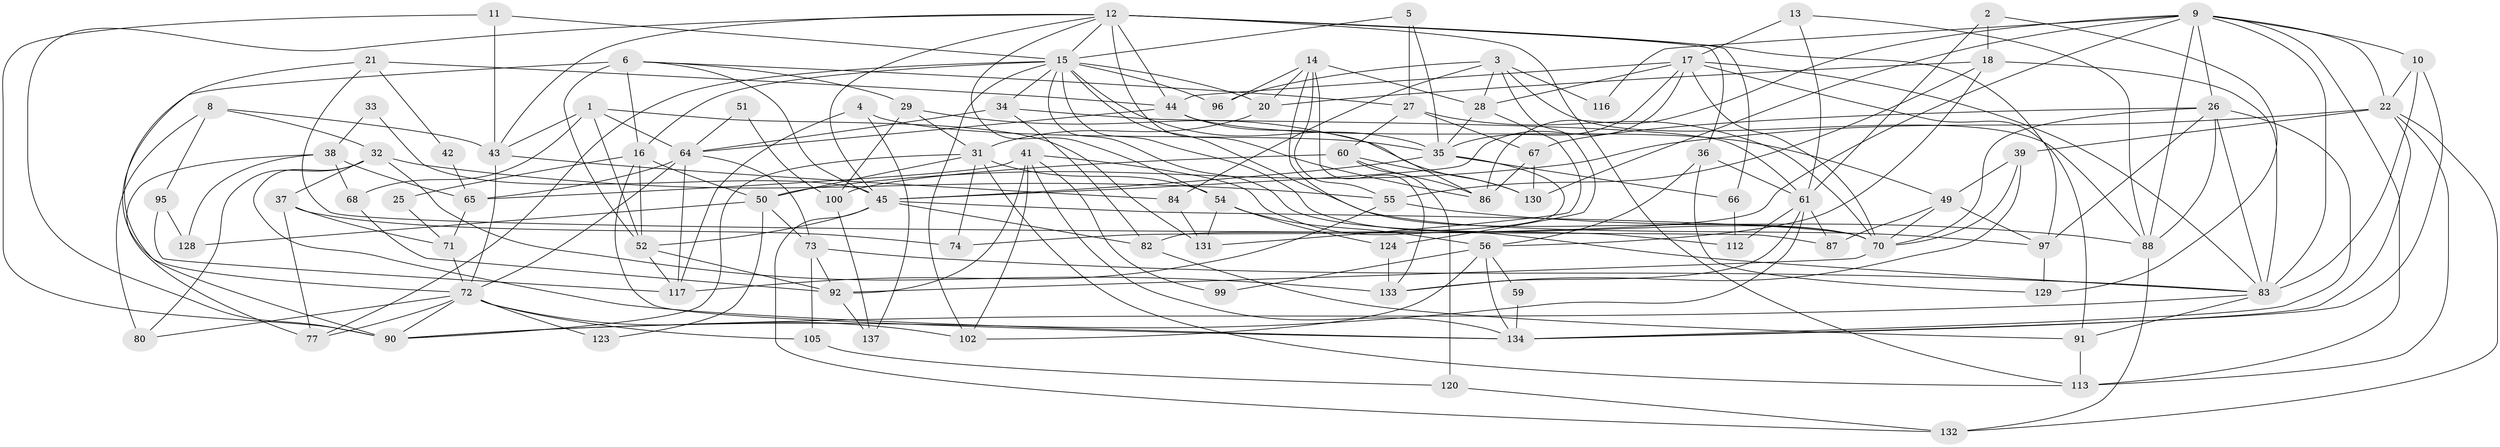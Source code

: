 // original degree distribution, {5: 0.1366906474820144, 3: 0.30935251798561153, 6: 0.07194244604316546, 2: 0.09352517985611511, 4: 0.3237410071942446, 8: 0.02158273381294964, 7: 0.04316546762589928}
// Generated by graph-tools (version 1.1) at 2025/41/03/06/25 10:41:52]
// undirected, 92 vertices, 225 edges
graph export_dot {
graph [start="1"]
  node [color=gray90,style=filled];
  1 [super="+19"];
  2 [super="+106"];
  3;
  4 [super="+138"];
  5;
  6 [super="+7"];
  8;
  9 [super="+62"];
  10;
  11;
  12 [super="+127"];
  13 [super="+109"];
  14 [super="+46"];
  15 [super="+24"];
  16 [super="+125"];
  17 [super="+23"];
  18;
  20;
  21 [super="+57"];
  22 [super="+47"];
  25;
  26;
  27 [super="+53"];
  28 [super="+30"];
  29 [super="+48"];
  31 [super="+81"];
  32 [super="+75"];
  33;
  34;
  35 [super="+79"];
  36;
  37 [super="+58"];
  38 [super="+40"];
  39 [super="+94"];
  41 [super="+89"];
  42;
  43 [super="+115"];
  44 [super="+101"];
  45 [super="+114"];
  49 [super="+119"];
  50 [super="+122"];
  51;
  52 [super="+126"];
  54 [super="+69"];
  55 [super="+111"];
  56 [super="+135"];
  59;
  60 [super="+139"];
  61 [super="+63"];
  64 [super="+76"];
  65 [super="+85"];
  66;
  67 [super="+121"];
  68;
  70 [super="+110"];
  71;
  72 [super="+93"];
  73 [super="+78"];
  74;
  77 [super="+107"];
  80;
  82;
  83 [super="+104"];
  84;
  86 [super="+108"];
  87;
  88 [super="+98"];
  90 [super="+118"];
  91;
  92;
  95;
  96;
  97 [super="+103"];
  99;
  100;
  102;
  105;
  112;
  113;
  116;
  117;
  120;
  123;
  124;
  128;
  129;
  130;
  131;
  132;
  133;
  134 [super="+136"];
  137;
  1 -- 43 [weight=2];
  1 -- 131;
  1 -- 68;
  1 -- 64 [weight=2];
  1 -- 52;
  2 -- 18;
  2 -- 61;
  2 -- 129;
  3 -- 96;
  3 -- 84;
  3 -- 116;
  3 -- 124;
  3 -- 28;
  3 -- 88;
  4 -- 117;
  4 -- 137;
  4 -- 35;
  5 -- 15;
  5 -- 35;
  5 -- 27;
  6 -- 45;
  6 -- 29;
  6 -- 16;
  6 -- 52;
  6 -- 27;
  6 -- 90 [weight=2];
  8 -- 80;
  8 -- 95;
  8 -- 43;
  8 -- 32;
  9 -- 113;
  9 -- 26;
  9 -- 10;
  9 -- 88;
  9 -- 116;
  9 -- 130;
  9 -- 83;
  9 -- 22;
  9 -- 86;
  9 -- 74;
  10 -- 22;
  10 -- 83;
  10 -- 134;
  11 -- 15;
  11 -- 90;
  11 -- 43;
  12 -- 66;
  12 -- 54;
  12 -- 86;
  12 -- 15;
  12 -- 97;
  12 -- 36;
  12 -- 43;
  12 -- 113;
  12 -- 45;
  12 -- 44;
  12 -- 90;
  13 -- 17 [weight=2];
  13 -- 88;
  13 -- 61;
  14 -- 133;
  14 -- 96;
  14 -- 55;
  14 -- 70;
  14 -- 20;
  14 -- 28;
  15 -- 97;
  15 -- 20;
  15 -- 35;
  15 -- 102;
  15 -- 70;
  15 -- 16;
  15 -- 96;
  15 -- 34;
  15 -- 112;
  15 -- 77;
  16 -- 134;
  16 -- 50;
  16 -- 52;
  16 -- 25;
  17 -- 70;
  17 -- 91;
  17 -- 28;
  17 -- 83;
  17 -- 35;
  17 -- 45;
  17 -- 44;
  18 -- 20;
  18 -- 55;
  18 -- 56;
  18 -- 83;
  20 -- 31;
  21 -- 87;
  21 -- 42;
  21 -- 72;
  21 -- 44;
  22 -- 134;
  22 -- 113;
  22 -- 132;
  22 -- 50;
  22 -- 39;
  25 -- 71;
  26 -- 83;
  26 -- 97;
  26 -- 70;
  26 -- 88;
  26 -- 134;
  26 -- 67;
  27 -- 70;
  27 -- 60;
  27 -- 67;
  28 -- 131;
  28 -- 35;
  29 -- 100;
  29 -- 130;
  29 -- 31;
  31 -- 113;
  31 -- 74;
  31 -- 50;
  31 -- 54;
  31 -- 90;
  32 -- 80;
  32 -- 134;
  32 -- 37;
  32 -- 133;
  32 -- 55;
  33 -- 38;
  33 -- 45;
  34 -- 64;
  34 -- 82;
  34 -- 61;
  35 -- 45;
  35 -- 82;
  35 -- 66;
  36 -- 56;
  36 -- 129;
  36 -- 61;
  37 -- 74;
  37 -- 71;
  37 -- 77;
  38 -- 128;
  38 -- 68;
  38 -- 77;
  38 -- 65;
  39 -- 133;
  39 -- 49 [weight=2];
  39 -- 70;
  41 -- 83;
  41 -- 99;
  41 -- 92;
  41 -- 102;
  41 -- 134;
  41 -- 65;
  42 -- 65;
  43 -- 84;
  43 -- 72;
  44 -- 49;
  44 -- 86;
  44 -- 64;
  45 -- 52;
  45 -- 70;
  45 -- 82;
  45 -- 132;
  49 -- 70;
  49 -- 87;
  49 -- 97;
  50 -- 73;
  50 -- 128;
  50 -- 123;
  51 -- 64;
  51 -- 100;
  52 -- 117;
  52 -- 92;
  54 -- 124;
  54 -- 56;
  54 -- 131;
  55 -- 117;
  55 -- 88;
  56 -- 99;
  56 -- 59;
  56 -- 102;
  56 -- 134;
  59 -- 134;
  60 -- 86;
  60 -- 100;
  60 -- 130;
  60 -- 120;
  61 -- 87;
  61 -- 133;
  61 -- 112;
  61 -- 90;
  64 -- 117;
  64 -- 72;
  64 -- 73;
  64 -- 65;
  65 -- 71;
  66 -- 112;
  67 -- 130;
  67 -- 86;
  68 -- 92;
  70 -- 92;
  71 -- 72;
  72 -- 80;
  72 -- 102;
  72 -- 105;
  72 -- 123;
  72 -- 77;
  72 -- 90;
  73 -- 83;
  73 -- 92;
  73 -- 105;
  82 -- 91;
  83 -- 90;
  83 -- 91;
  84 -- 131;
  88 -- 132;
  91 -- 113;
  92 -- 137;
  95 -- 128;
  95 -- 117;
  97 -- 129;
  100 -- 137;
  105 -- 120;
  120 -- 132;
  124 -- 133;
}
